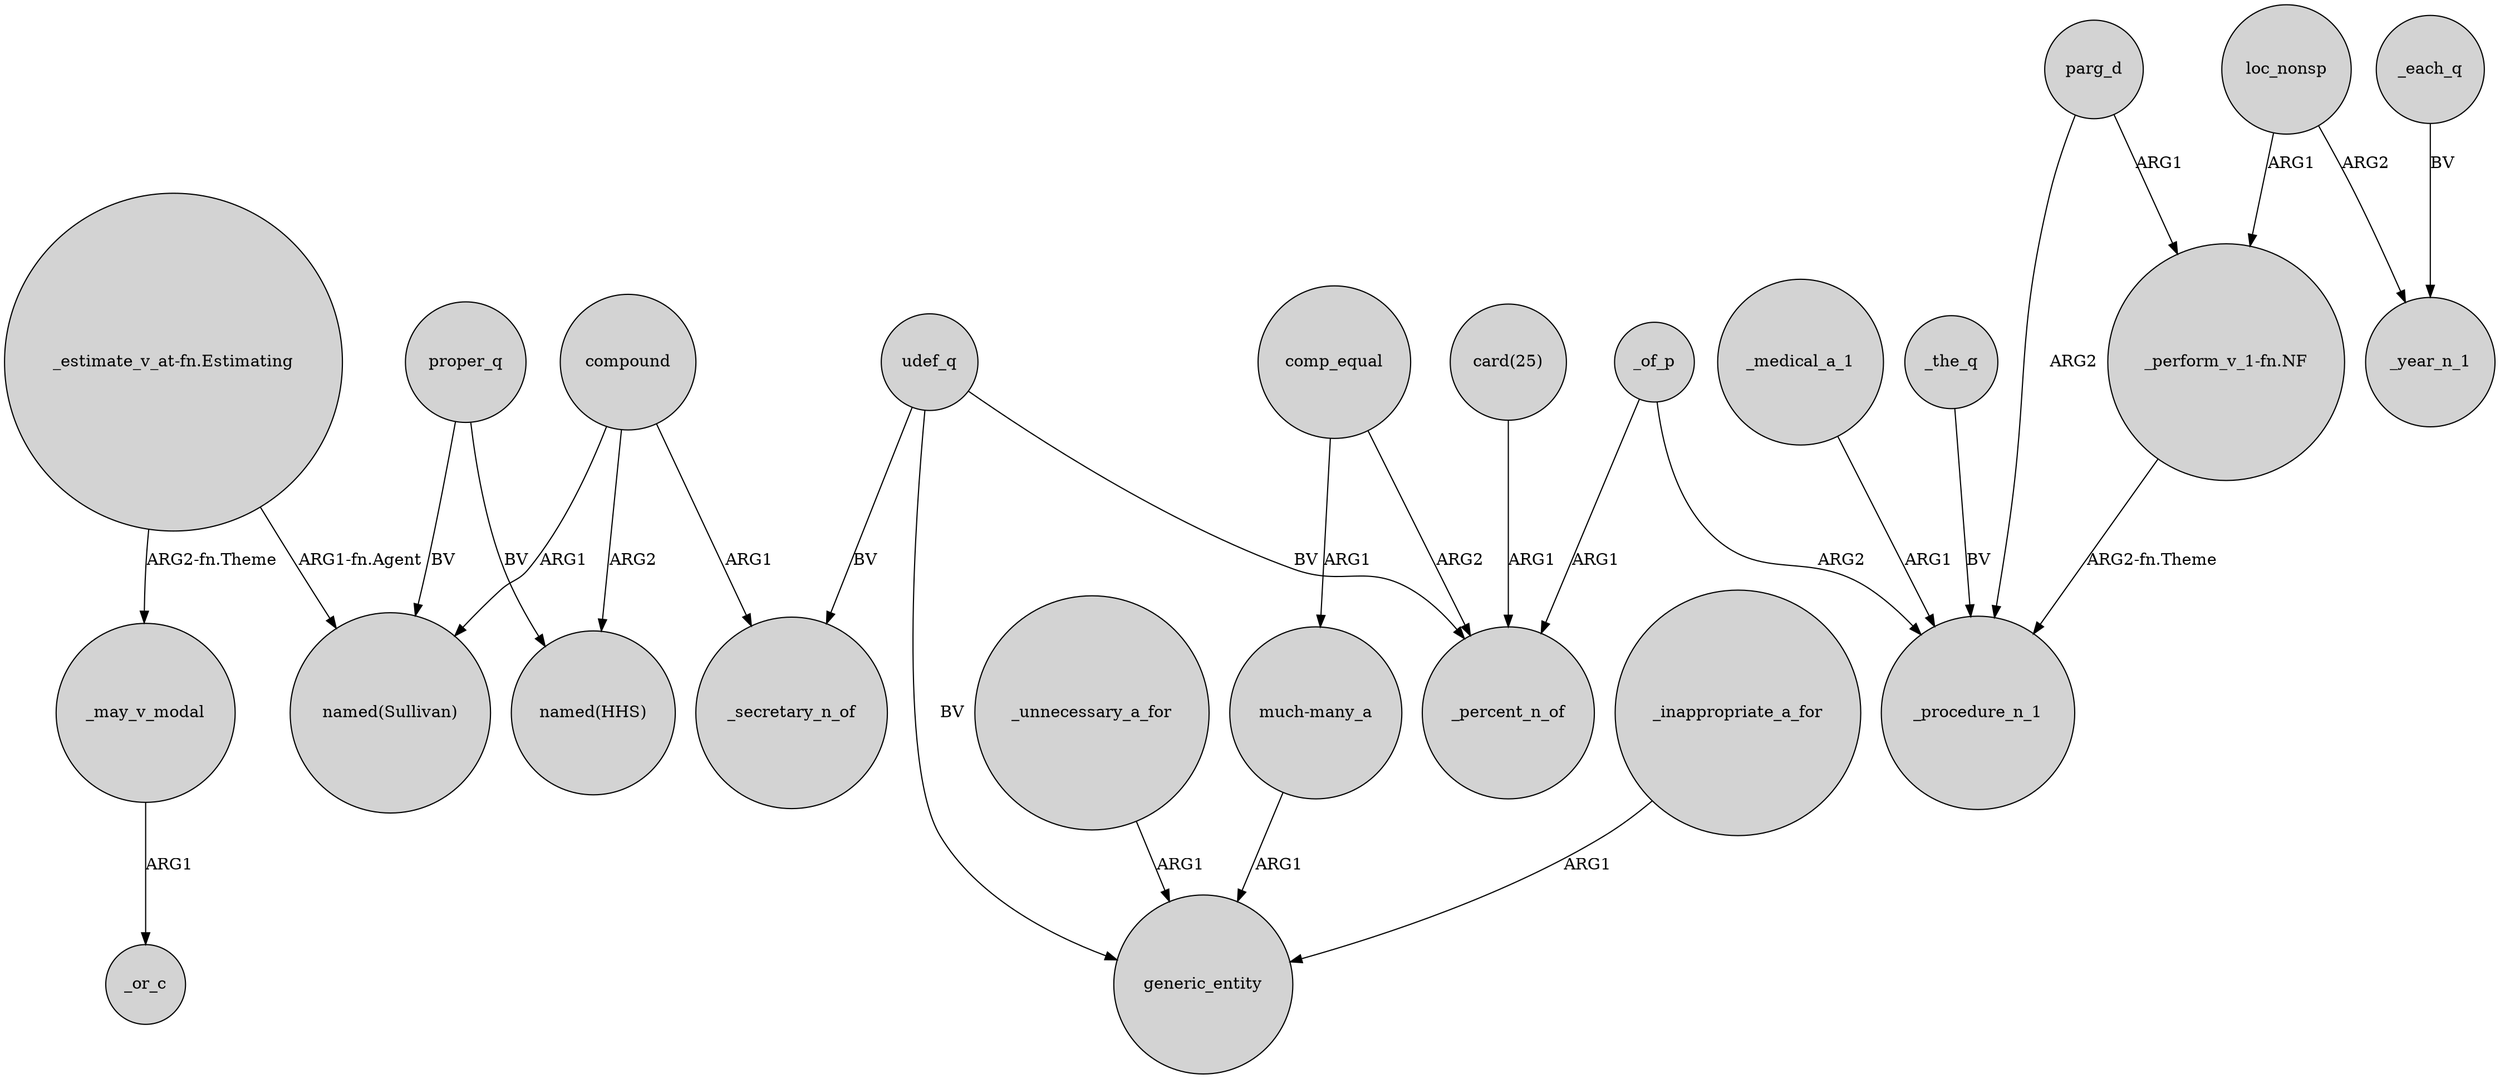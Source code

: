 digraph {
	node [shape=circle style=filled]
	udef_q -> _secretary_n_of [label=BV]
	udef_q -> generic_entity [label=BV]
	_may_v_modal -> _or_c [label=ARG1]
	"much-many_a" -> generic_entity [label=ARG1]
	"card(25)" -> _percent_n_of [label=ARG1]
	"_estimate_v_at-fn.Estimating" -> "named(Sullivan)" [label="ARG1-fn.Agent"]
	_inappropriate_a_for -> generic_entity [label=ARG1]
	comp_equal -> "much-many_a" [label=ARG1]
	parg_d -> "_perform_v_1-fn.NF" [label=ARG1]
	comp_equal -> _percent_n_of [label=ARG2]
	_unnecessary_a_for -> generic_entity [label=ARG1]
	_of_p -> _percent_n_of [label=ARG1]
	proper_q -> "named(Sullivan)" [label=BV]
	compound -> "named(Sullivan)" [label=ARG1]
	_of_p -> _procedure_n_1 [label=ARG2]
	loc_nonsp -> _year_n_1 [label=ARG2]
	_medical_a_1 -> _procedure_n_1 [label=ARG1]
	loc_nonsp -> "_perform_v_1-fn.NF" [label=ARG1]
	proper_q -> "named(HHS)" [label=BV]
	"_perform_v_1-fn.NF" -> _procedure_n_1 [label="ARG2-fn.Theme"]
	_each_q -> _year_n_1 [label=BV]
	parg_d -> _procedure_n_1 [label=ARG2]
	compound -> "named(HHS)" [label=ARG2]
	udef_q -> _percent_n_of [label=BV]
	compound -> _secretary_n_of [label=ARG1]
	"_estimate_v_at-fn.Estimating" -> _may_v_modal [label="ARG2-fn.Theme"]
	_the_q -> _procedure_n_1 [label=BV]
}
